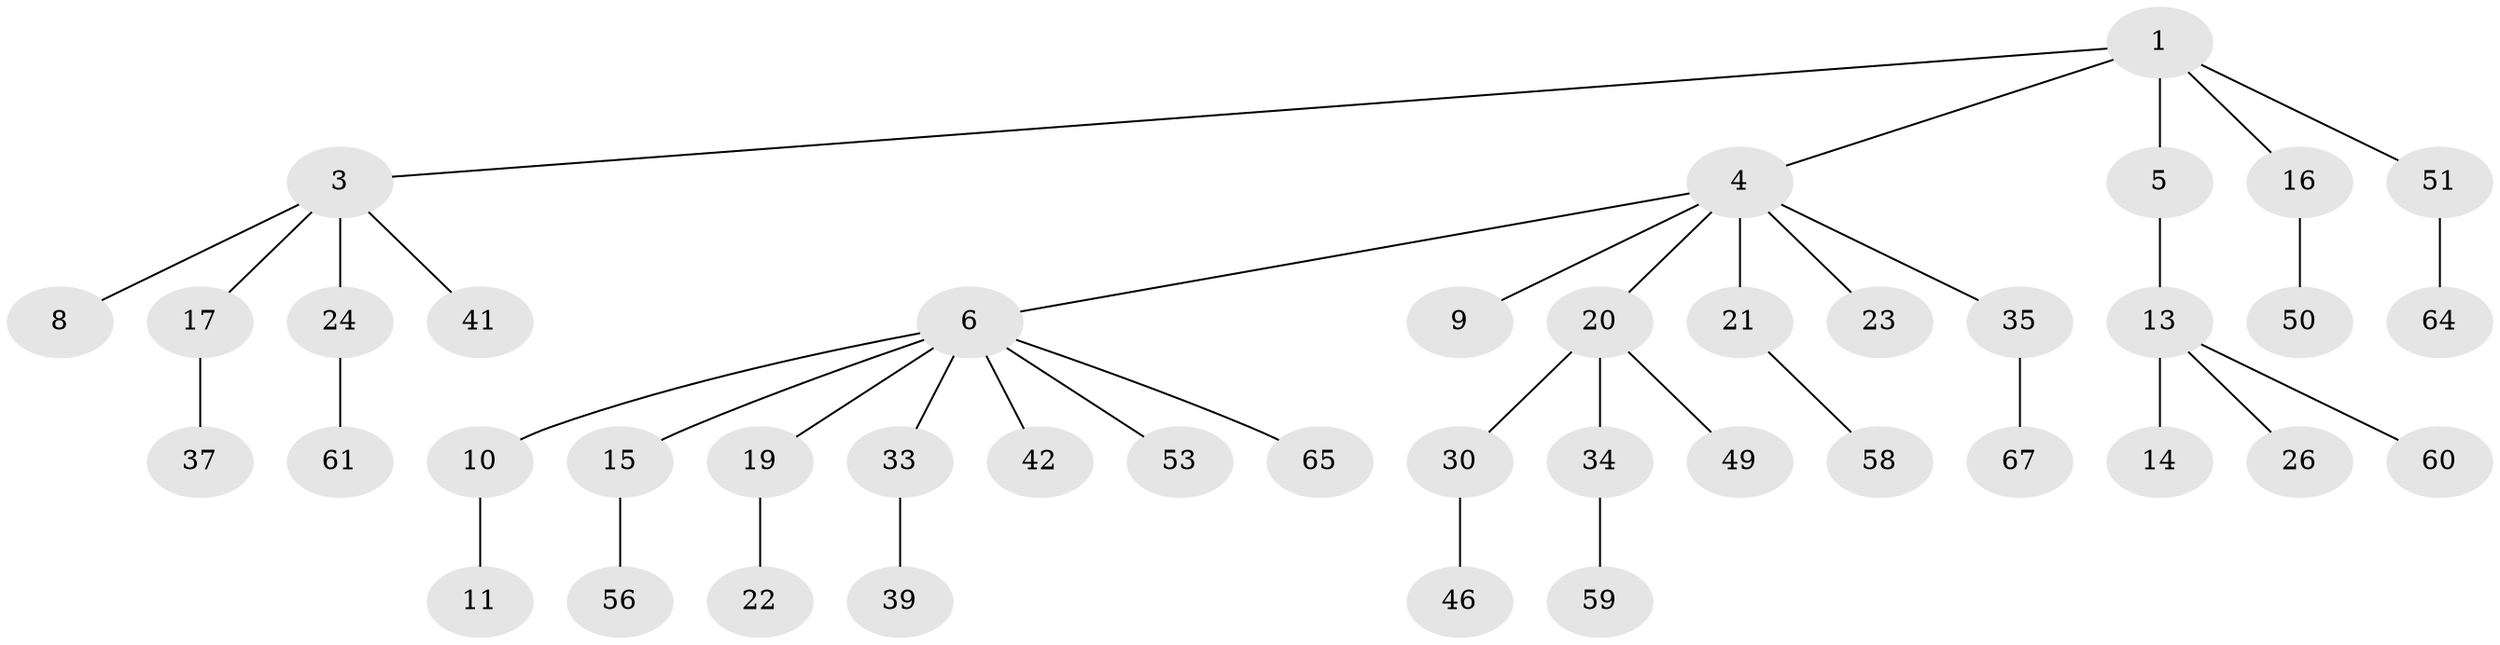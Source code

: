 // original degree distribution, {4: 0.05970149253731343, 3: 0.1791044776119403, 7: 0.014925373134328358, 6: 0.014925373134328358, 2: 0.208955223880597, 1: 0.5074626865671642, 5: 0.014925373134328358}
// Generated by graph-tools (version 1.1) at 2025/11/02/27/25 16:11:26]
// undirected, 42 vertices, 41 edges
graph export_dot {
graph [start="1"]
  node [color=gray90,style=filled];
  1 [super="+2"];
  3 [super="+12"];
  4 [super="+18"];
  5 [super="+32"];
  6 [super="+7"];
  8 [super="+38"];
  9;
  10 [super="+25"];
  11;
  13 [super="+47"];
  14 [super="+52"];
  15 [super="+54"];
  16 [super="+28"];
  17;
  19 [super="+62"];
  20 [super="+29"];
  21 [super="+36"];
  22 [super="+66"];
  23;
  24 [super="+27"];
  26 [super="+55"];
  30 [super="+31"];
  33 [super="+63"];
  34 [super="+43"];
  35 [super="+45"];
  37 [super="+44"];
  39 [super="+40"];
  41 [super="+48"];
  42;
  46;
  49;
  50;
  51 [super="+57"];
  53;
  56;
  58;
  59;
  60;
  61;
  64;
  65;
  67;
  1 -- 4;
  1 -- 5;
  1 -- 51;
  1 -- 16;
  1 -- 3;
  3 -- 8;
  3 -- 24;
  3 -- 17;
  3 -- 41;
  4 -- 6;
  4 -- 9;
  4 -- 21;
  4 -- 23;
  4 -- 35;
  4 -- 20;
  5 -- 13;
  6 -- 19;
  6 -- 33;
  6 -- 65;
  6 -- 42;
  6 -- 53;
  6 -- 10;
  6 -- 15;
  10 -- 11;
  13 -- 14;
  13 -- 26;
  13 -- 60;
  15 -- 56;
  16 -- 50;
  17 -- 37;
  19 -- 22;
  20 -- 49;
  20 -- 34;
  20 -- 30;
  21 -- 58;
  24 -- 61;
  30 -- 46;
  33 -- 39;
  34 -- 59;
  35 -- 67;
  51 -- 64;
}
